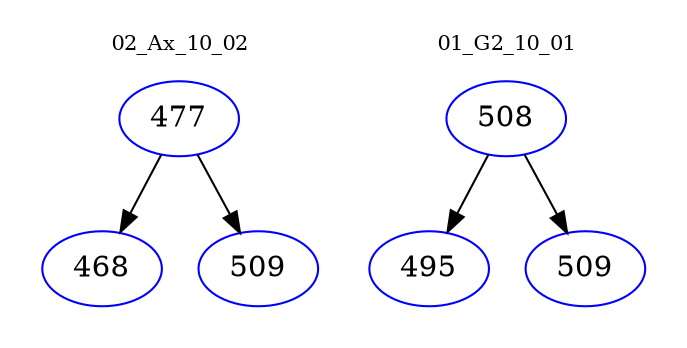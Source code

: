 digraph{
subgraph cluster_0 {
color = white
label = "02_Ax_10_02";
fontsize=10;
T0_477 [label="477", color="blue"]
T0_477 -> T0_468 [color="black"]
T0_468 [label="468", color="blue"]
T0_477 -> T0_509 [color="black"]
T0_509 [label="509", color="blue"]
}
subgraph cluster_1 {
color = white
label = "01_G2_10_01";
fontsize=10;
T1_508 [label="508", color="blue"]
T1_508 -> T1_495 [color="black"]
T1_495 [label="495", color="blue"]
T1_508 -> T1_509 [color="black"]
T1_509 [label="509", color="blue"]
}
}
